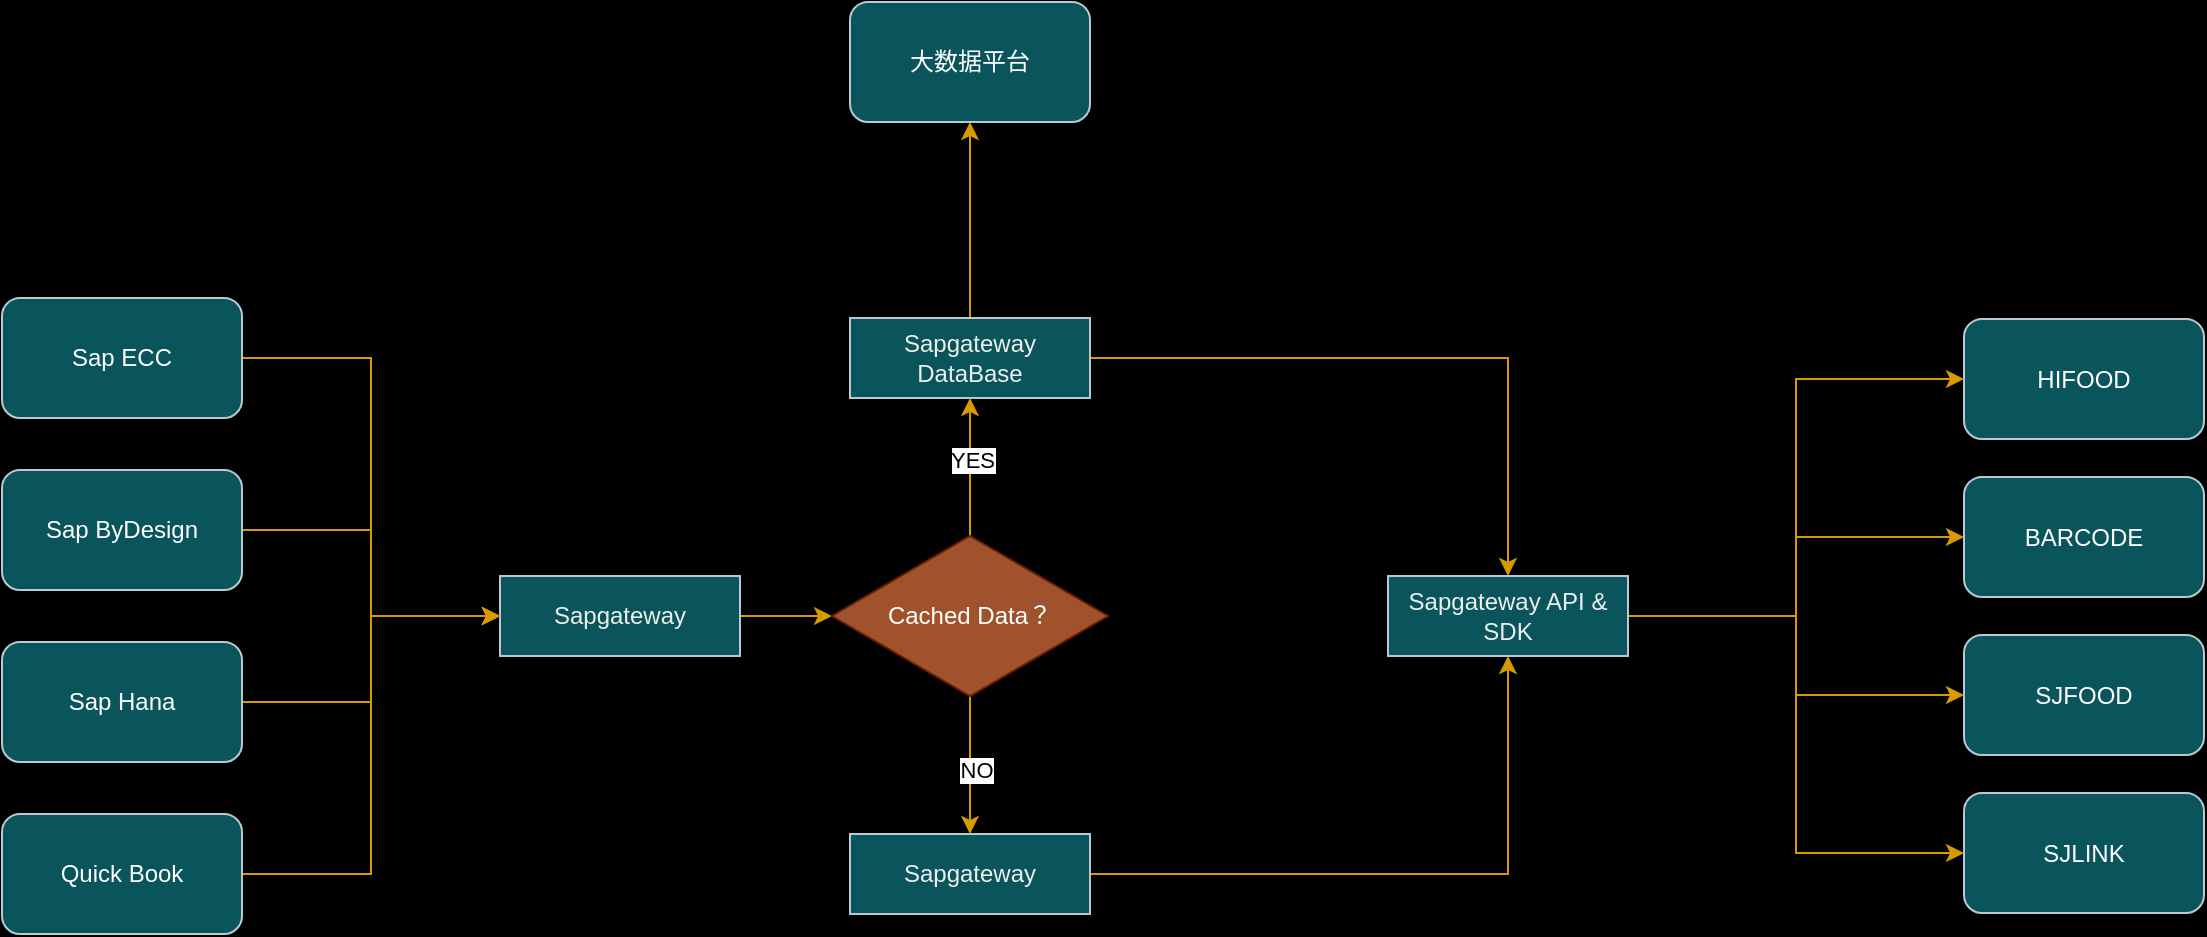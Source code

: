 <mxfile version="22.0.7" type="github">
  <diagram id="C5RBs43oDa-KdzZeNtuy" name="Page-1">
    <mxGraphModel dx="1826" dy="766" grid="0" gridSize="10" guides="1" tooltips="1" connect="1" arrows="1" fold="1" page="0" pageScale="1" pageWidth="827" pageHeight="1169" background="#000000" math="0" shadow="0">
      <root>
        <mxCell id="WIyWlLk6GJQsqaUBKTNV-0" />
        <mxCell id="WIyWlLk6GJQsqaUBKTNV-1" parent="WIyWlLk6GJQsqaUBKTNV-0" />
        <mxCell id="ffdQeMW7-1RAPBmSWfj5-20" style="edgeStyle=orthogonalEdgeStyle;rounded=0;orthogonalLoop=1;jettySize=auto;html=1;strokeColor=#D79B00;" edge="1" parent="WIyWlLk6GJQsqaUBKTNV-1" source="WIyWlLk6GJQsqaUBKTNV-3" target="ffdQeMW7-1RAPBmSWfj5-19">
          <mxGeometry relative="1" as="geometry" />
        </mxCell>
        <mxCell id="WIyWlLk6GJQsqaUBKTNV-3" value="Sapgateway" style="rounded=0;whiteSpace=wrap;html=1;fontSize=12;glass=0;strokeWidth=1;shadow=0;labelBackgroundColor=none;fillColor=#09555B;strokeColor=#BAC8D3;fontColor=#EEEEEE;" parent="WIyWlLk6GJQsqaUBKTNV-1" vertex="1">
          <mxGeometry x="98" y="352" width="120" height="40" as="geometry" />
        </mxCell>
        <mxCell id="ffdQeMW7-1RAPBmSWfj5-5" style="edgeStyle=orthogonalEdgeStyle;rounded=0;orthogonalLoop=1;jettySize=auto;html=1;entryX=0;entryY=0.5;entryDx=0;entryDy=0;fillColor=#ffe6cc;strokeColor=#d79b00;" edge="1" parent="WIyWlLk6GJQsqaUBKTNV-1" source="ffdQeMW7-1RAPBmSWfj5-0" target="WIyWlLk6GJQsqaUBKTNV-3">
          <mxGeometry relative="1" as="geometry" />
        </mxCell>
        <mxCell id="ffdQeMW7-1RAPBmSWfj5-0" value="&lt;font color=&quot;#ffffff&quot;&gt;Sap ECC&lt;br&gt;&lt;/font&gt;" style="rounded=1;whiteSpace=wrap;html=1;fillColor=#09555B;strokeColor=#BAC8D3;" vertex="1" parent="WIyWlLk6GJQsqaUBKTNV-1">
          <mxGeometry x="-151" y="213" width="120" height="60" as="geometry" />
        </mxCell>
        <mxCell id="ffdQeMW7-1RAPBmSWfj5-6" style="edgeStyle=orthogonalEdgeStyle;rounded=0;orthogonalLoop=1;jettySize=auto;html=1;entryX=0;entryY=0.5;entryDx=0;entryDy=0;fillColor=#ffe6cc;strokeColor=#d79b00;" edge="1" parent="WIyWlLk6GJQsqaUBKTNV-1" source="ffdQeMW7-1RAPBmSWfj5-1" target="WIyWlLk6GJQsqaUBKTNV-3">
          <mxGeometry relative="1" as="geometry" />
        </mxCell>
        <mxCell id="ffdQeMW7-1RAPBmSWfj5-1" value="&lt;font color=&quot;#ffffff&quot;&gt;Sap ByDesign&lt;br&gt;&lt;/font&gt;" style="rounded=1;whiteSpace=wrap;html=1;fillColor=#09555B;strokeColor=#BAC8D3;" vertex="1" parent="WIyWlLk6GJQsqaUBKTNV-1">
          <mxGeometry x="-151" y="299" width="120" height="60" as="geometry" />
        </mxCell>
        <mxCell id="ffdQeMW7-1RAPBmSWfj5-7" style="edgeStyle=orthogonalEdgeStyle;rounded=0;orthogonalLoop=1;jettySize=auto;html=1;entryX=0;entryY=0.5;entryDx=0;entryDy=0;fillColor=#ffe6cc;strokeColor=#d79b00;" edge="1" parent="WIyWlLk6GJQsqaUBKTNV-1" source="ffdQeMW7-1RAPBmSWfj5-2" target="WIyWlLk6GJQsqaUBKTNV-3">
          <mxGeometry relative="1" as="geometry" />
        </mxCell>
        <mxCell id="ffdQeMW7-1RAPBmSWfj5-2" value="&lt;font color=&quot;#ffffff&quot;&gt;Sap Hana&lt;br&gt;&lt;/font&gt;" style="rounded=1;whiteSpace=wrap;html=1;fillColor=#09555B;strokeColor=#BAC8D3;" vertex="1" parent="WIyWlLk6GJQsqaUBKTNV-1">
          <mxGeometry x="-151" y="385" width="120" height="60" as="geometry" />
        </mxCell>
        <mxCell id="ffdQeMW7-1RAPBmSWfj5-8" style="edgeStyle=orthogonalEdgeStyle;rounded=0;orthogonalLoop=1;jettySize=auto;html=1;entryX=0;entryY=0.5;entryDx=0;entryDy=0;fillColor=#ffe6cc;strokeColor=#d79b00;" edge="1" parent="WIyWlLk6GJQsqaUBKTNV-1" source="ffdQeMW7-1RAPBmSWfj5-3" target="WIyWlLk6GJQsqaUBKTNV-3">
          <mxGeometry relative="1" as="geometry" />
        </mxCell>
        <mxCell id="ffdQeMW7-1RAPBmSWfj5-3" value="&lt;font color=&quot;#ffffff&quot;&gt;Quick Book&lt;br&gt;&lt;/font&gt;" style="rounded=1;whiteSpace=wrap;html=1;fillColor=#09555B;strokeColor=#BAC8D3;" vertex="1" parent="WIyWlLk6GJQsqaUBKTNV-1">
          <mxGeometry x="-151" y="471" width="120" height="60" as="geometry" />
        </mxCell>
        <mxCell id="ffdQeMW7-1RAPBmSWfj5-11" value="&lt;font color=&quot;#ffffff&quot;&gt;HIFOOD&lt;br&gt;&lt;/font&gt;" style="rounded=1;whiteSpace=wrap;html=1;fillColor=#09555B;strokeColor=#BAC8D3;" vertex="1" parent="WIyWlLk6GJQsqaUBKTNV-1">
          <mxGeometry x="830" y="223.5" width="120" height="60" as="geometry" />
        </mxCell>
        <mxCell id="ffdQeMW7-1RAPBmSWfj5-12" value="&lt;font color=&quot;#ffffff&quot;&gt;BARCODE&lt;br&gt;&lt;/font&gt;" style="rounded=1;whiteSpace=wrap;html=1;fillColor=#09555B;strokeColor=#BAC8D3;" vertex="1" parent="WIyWlLk6GJQsqaUBKTNV-1">
          <mxGeometry x="830" y="302.5" width="120" height="60" as="geometry" />
        </mxCell>
        <mxCell id="ffdQeMW7-1RAPBmSWfj5-13" value="&lt;font color=&quot;#ffffff&quot;&gt;SJFOOD&lt;br&gt;&lt;/font&gt;" style="rounded=1;whiteSpace=wrap;html=1;fillColor=#09555B;strokeColor=#BAC8D3;" vertex="1" parent="WIyWlLk6GJQsqaUBKTNV-1">
          <mxGeometry x="830" y="381.5" width="120" height="60" as="geometry" />
        </mxCell>
        <mxCell id="ffdQeMW7-1RAPBmSWfj5-14" value="&lt;font color=&quot;#ffffff&quot;&gt;SJLINK&lt;br&gt;&lt;/font&gt;" style="rounded=1;whiteSpace=wrap;html=1;fillColor=#09555B;strokeColor=#BAC8D3;" vertex="1" parent="WIyWlLk6GJQsqaUBKTNV-1">
          <mxGeometry x="830" y="460.5" width="120" height="60" as="geometry" />
        </mxCell>
        <mxCell id="ffdQeMW7-1RAPBmSWfj5-24" style="edgeStyle=orthogonalEdgeStyle;rounded=0;orthogonalLoop=1;jettySize=auto;html=1;strokeColor=#D79B00;" edge="1" parent="WIyWlLk6GJQsqaUBKTNV-1" source="ffdQeMW7-1RAPBmSWfj5-19" target="ffdQeMW7-1RAPBmSWfj5-21">
          <mxGeometry relative="1" as="geometry" />
        </mxCell>
        <mxCell id="ffdQeMW7-1RAPBmSWfj5-25" value="YES" style="edgeLabel;html=1;align=center;verticalAlign=middle;resizable=0;points=[];" vertex="1" connectable="0" parent="ffdQeMW7-1RAPBmSWfj5-24">
          <mxGeometry x="0.101" y="-1" relative="1" as="geometry">
            <mxPoint as="offset" />
          </mxGeometry>
        </mxCell>
        <mxCell id="ffdQeMW7-1RAPBmSWfj5-26" style="edgeStyle=orthogonalEdgeStyle;rounded=0;orthogonalLoop=1;jettySize=auto;html=1;entryX=0.5;entryY=0;entryDx=0;entryDy=0;strokeColor=#D79B00;" edge="1" parent="WIyWlLk6GJQsqaUBKTNV-1" source="ffdQeMW7-1RAPBmSWfj5-19" target="ffdQeMW7-1RAPBmSWfj5-22">
          <mxGeometry relative="1" as="geometry" />
        </mxCell>
        <mxCell id="ffdQeMW7-1RAPBmSWfj5-27" value="NO" style="edgeLabel;html=1;align=center;verticalAlign=middle;resizable=0;points=[];" vertex="1" connectable="0" parent="ffdQeMW7-1RAPBmSWfj5-26">
          <mxGeometry x="0.072" y="3" relative="1" as="geometry">
            <mxPoint as="offset" />
          </mxGeometry>
        </mxCell>
        <mxCell id="ffdQeMW7-1RAPBmSWfj5-19" value="Cached Data？" style="rhombus;whiteSpace=wrap;html=1;fillColor=#a0522d;strokeColor=#6D1F00;fontColor=#ffffff;" vertex="1" parent="WIyWlLk6GJQsqaUBKTNV-1">
          <mxGeometry x="264" y="332" width="138" height="80" as="geometry" />
        </mxCell>
        <mxCell id="ffdQeMW7-1RAPBmSWfj5-28" style="edgeStyle=orthogonalEdgeStyle;rounded=0;orthogonalLoop=1;jettySize=auto;html=1;entryX=0.5;entryY=0;entryDx=0;entryDy=0;strokeColor=#D79B00;" edge="1" parent="WIyWlLk6GJQsqaUBKTNV-1" source="ffdQeMW7-1RAPBmSWfj5-21" target="ffdQeMW7-1RAPBmSWfj5-23">
          <mxGeometry relative="1" as="geometry" />
        </mxCell>
        <mxCell id="ffdQeMW7-1RAPBmSWfj5-38" style="edgeStyle=orthogonalEdgeStyle;rounded=0;orthogonalLoop=1;jettySize=auto;html=1;strokeColor=#D79B00;" edge="1" parent="WIyWlLk6GJQsqaUBKTNV-1" source="ffdQeMW7-1RAPBmSWfj5-21" target="ffdQeMW7-1RAPBmSWfj5-37">
          <mxGeometry relative="1" as="geometry" />
        </mxCell>
        <mxCell id="ffdQeMW7-1RAPBmSWfj5-21" value="Sapgateway DataBase" style="rounded=0;whiteSpace=wrap;html=1;fontSize=12;glass=0;strokeWidth=1;shadow=0;labelBackgroundColor=none;fillColor=#09555B;strokeColor=#BAC8D3;fontColor=#EEEEEE;" vertex="1" parent="WIyWlLk6GJQsqaUBKTNV-1">
          <mxGeometry x="273" y="223" width="120" height="40" as="geometry" />
        </mxCell>
        <mxCell id="ffdQeMW7-1RAPBmSWfj5-29" style="edgeStyle=orthogonalEdgeStyle;rounded=0;orthogonalLoop=1;jettySize=auto;html=1;entryX=0.5;entryY=1;entryDx=0;entryDy=0;strokeColor=#D79B00;" edge="1" parent="WIyWlLk6GJQsqaUBKTNV-1" source="ffdQeMW7-1RAPBmSWfj5-22" target="ffdQeMW7-1RAPBmSWfj5-23">
          <mxGeometry relative="1" as="geometry" />
        </mxCell>
        <mxCell id="ffdQeMW7-1RAPBmSWfj5-22" value="Sapgateway&lt;br&gt;" style="rounded=0;whiteSpace=wrap;html=1;fontSize=12;glass=0;strokeWidth=1;shadow=0;labelBackgroundColor=none;fillColor=#09555B;strokeColor=#BAC8D3;fontColor=#EEEEEE;" vertex="1" parent="WIyWlLk6GJQsqaUBKTNV-1">
          <mxGeometry x="273" y="481" width="120" height="40" as="geometry" />
        </mxCell>
        <mxCell id="ffdQeMW7-1RAPBmSWfj5-30" style="edgeStyle=orthogonalEdgeStyle;rounded=0;orthogonalLoop=1;jettySize=auto;html=1;entryX=0;entryY=0.5;entryDx=0;entryDy=0;strokeColor=#D79B00;" edge="1" parent="WIyWlLk6GJQsqaUBKTNV-1" source="ffdQeMW7-1RAPBmSWfj5-23" target="ffdQeMW7-1RAPBmSWfj5-11">
          <mxGeometry relative="1" as="geometry" />
        </mxCell>
        <mxCell id="ffdQeMW7-1RAPBmSWfj5-31" style="edgeStyle=orthogonalEdgeStyle;rounded=0;orthogonalLoop=1;jettySize=auto;html=1;strokeColor=#D79B00;" edge="1" parent="WIyWlLk6GJQsqaUBKTNV-1" source="ffdQeMW7-1RAPBmSWfj5-23" target="ffdQeMW7-1RAPBmSWfj5-12">
          <mxGeometry relative="1" as="geometry" />
        </mxCell>
        <mxCell id="ffdQeMW7-1RAPBmSWfj5-32" style="edgeStyle=orthogonalEdgeStyle;rounded=0;orthogonalLoop=1;jettySize=auto;html=1;strokeColor=#D79B00;" edge="1" parent="WIyWlLk6GJQsqaUBKTNV-1" source="ffdQeMW7-1RAPBmSWfj5-23" target="ffdQeMW7-1RAPBmSWfj5-13">
          <mxGeometry relative="1" as="geometry" />
        </mxCell>
        <mxCell id="ffdQeMW7-1RAPBmSWfj5-34" style="edgeStyle=orthogonalEdgeStyle;rounded=0;orthogonalLoop=1;jettySize=auto;html=1;entryX=0;entryY=0.5;entryDx=0;entryDy=0;strokeColor=#D79B00;" edge="1" parent="WIyWlLk6GJQsqaUBKTNV-1" source="ffdQeMW7-1RAPBmSWfj5-23" target="ffdQeMW7-1RAPBmSWfj5-14">
          <mxGeometry relative="1" as="geometry" />
        </mxCell>
        <mxCell id="ffdQeMW7-1RAPBmSWfj5-23" value="Sapgateway API &amp;amp; SDK" style="rounded=0;whiteSpace=wrap;html=1;fontSize=12;glass=0;strokeWidth=1;shadow=0;labelBackgroundColor=none;fillColor=#09555B;strokeColor=#BAC8D3;fontColor=#EEEEEE;" vertex="1" parent="WIyWlLk6GJQsqaUBKTNV-1">
          <mxGeometry x="542" y="352" width="120" height="40" as="geometry" />
        </mxCell>
        <mxCell id="ffdQeMW7-1RAPBmSWfj5-37" value="&lt;font color=&quot;#ffffff&quot;&gt;大数据平台&lt;br&gt;&lt;/font&gt;" style="rounded=1;whiteSpace=wrap;html=1;fillColor=#09555B;strokeColor=#BAC8D3;" vertex="1" parent="WIyWlLk6GJQsqaUBKTNV-1">
          <mxGeometry x="273" y="65" width="120" height="60" as="geometry" />
        </mxCell>
      </root>
    </mxGraphModel>
  </diagram>
</mxfile>
